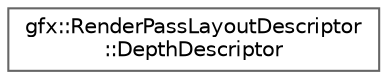 digraph "Graphical Class Hierarchy"
{
 // LATEX_PDF_SIZE
  bgcolor="transparent";
  edge [fontname=Helvetica,fontsize=10,labelfontname=Helvetica,labelfontsize=10];
  node [fontname=Helvetica,fontsize=10,shape=box,height=0.2,width=0.4];
  rankdir="LR";
  Node0 [id="Node000000",label="gfx::RenderPassLayoutDescriptor\l::DepthDescriptor",height=0.2,width=0.4,color="grey40", fillcolor="white", style="filled",URL="$structgfx_1_1_render_pass_layout_descriptor_1_1_depth_descriptor.html",tooltip="Descriptor for a depth attachment."];
}
